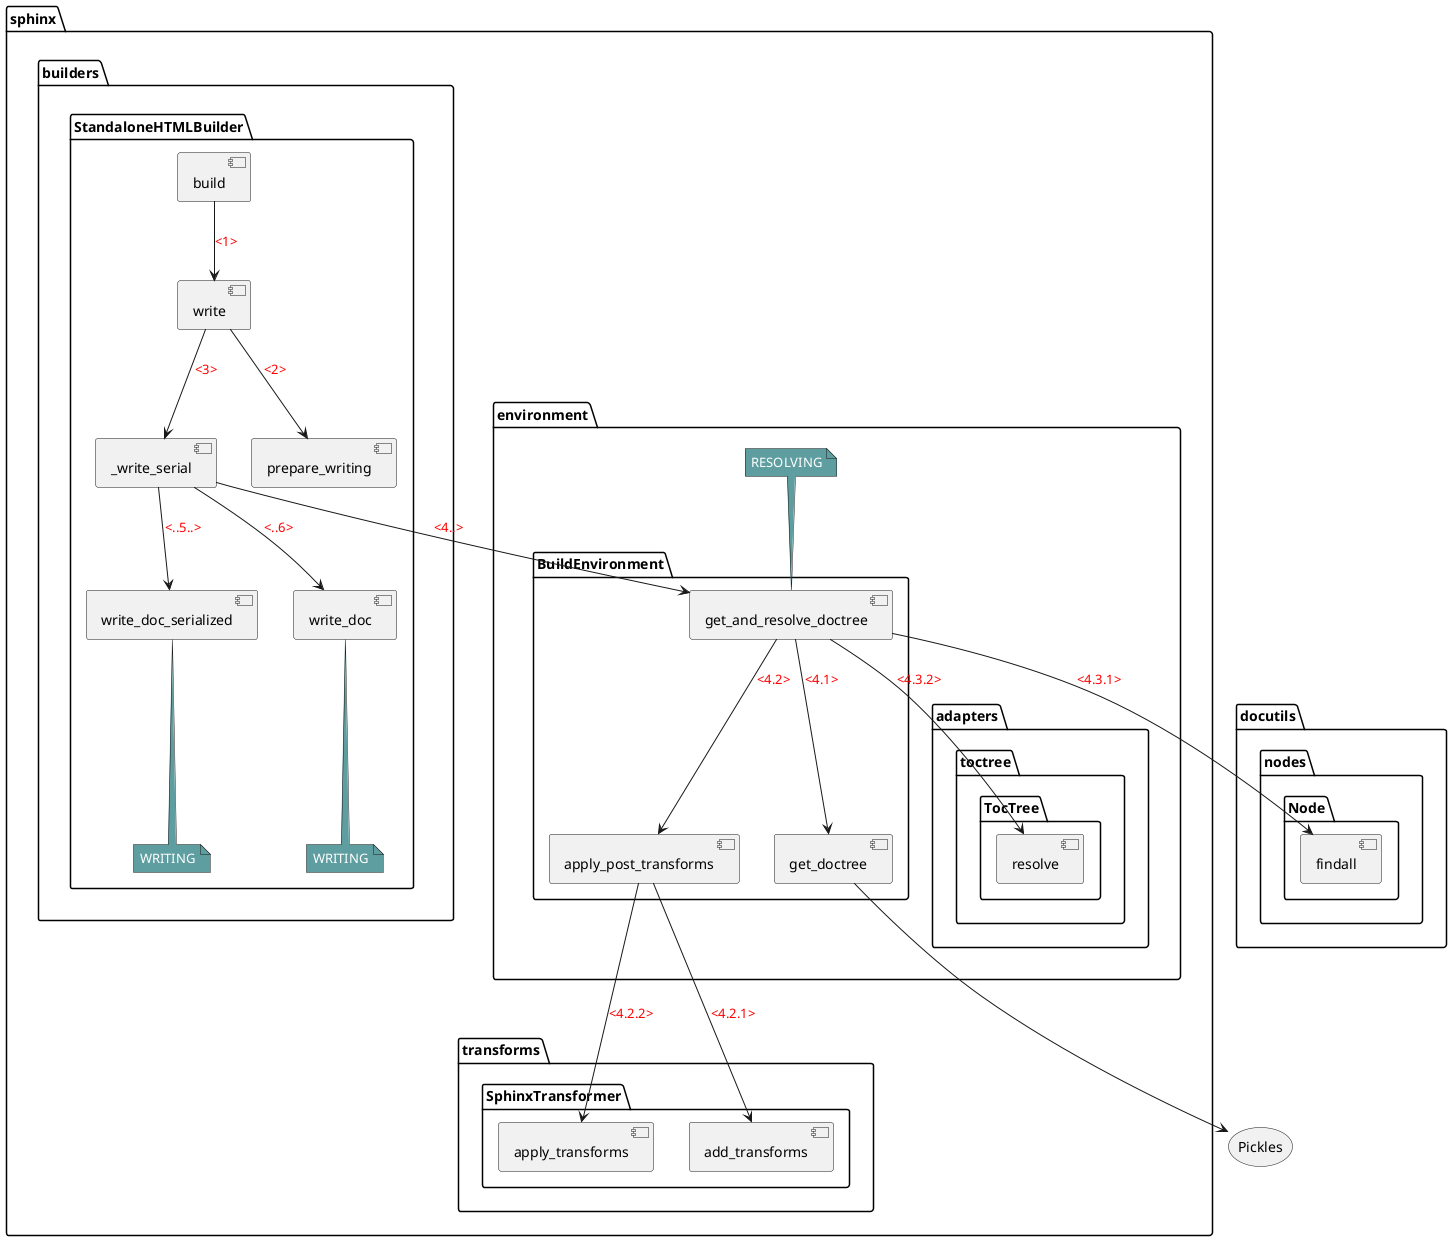 @startuml
skinparam ArrowFontColor red

package "sphinx" {
   package "environment" {
      folder "BuildEnvironment" {
         [get_and_resolve_doctree] as env_resolve
         [get_doctree] as env_getdoctree
         [apply_post_transforms] as env_posttransform
         env_getdoctree -[hidden]> env_posttransform
      }
      note top of env_resolve #CadetBlue: <font color=white>RESOLVING</font>
      package "adapters" {
         package "toctree" {
            folder "TocTree" {
               [resolve] as env_toc_resolve
            }
         }
      }
   }
   package "builders" {
      folder "StandaloneHTMLBuilder" {
         [build] as build_build
         [write] as build_write
         [prepare_writing] as build_prepare
         [_write_serial] as build_serial
         [write_doc_serialized] as build_w_serial
         [write_doc] as build_w_doc
         note bottom of build_w_serial #CadetBlue: <font color=white>WRITING</font>
         note bottom of build_w_doc #CadetBlue: <font color=white>WRITING</font>
      }
   }
   environment -[hidden]> builders
   package "transforms" {
      folder "SphinxTransformer" {
         [add_transforms] as transform_add
         [apply_transforms] as transform_apply
         transform_add -[hidden]> transform_apply
      }
   }

}
build_build --> build_write:  <1>
build_write --> build_prepare: <2>
build_write --> build_serial: <3>
build_serial --> env_resolve: <4..>
env_resolve --> env_getdoctree: <4.1>
env_resolve --> env_posttransform: <4.2>
env_posttransform --> transform_add: <4.2.1>
env_posttransform --> transform_apply: <4.2.2>
env_resolve --> env_toc_resolve: <4.3.2>
build_serial --> build_w_serial: <..5..>
build_serial --> build_w_doc: <..6>

package "docutils" {
   package "nodes" {
      folder "Node" {
         [findall] as docutils_node_findall
      }
   }
}
storage Pickles as pickles
env_resolve --> docutils_node_findall: <4.3.1>
env_getdoctree --> pickles
@enduml
